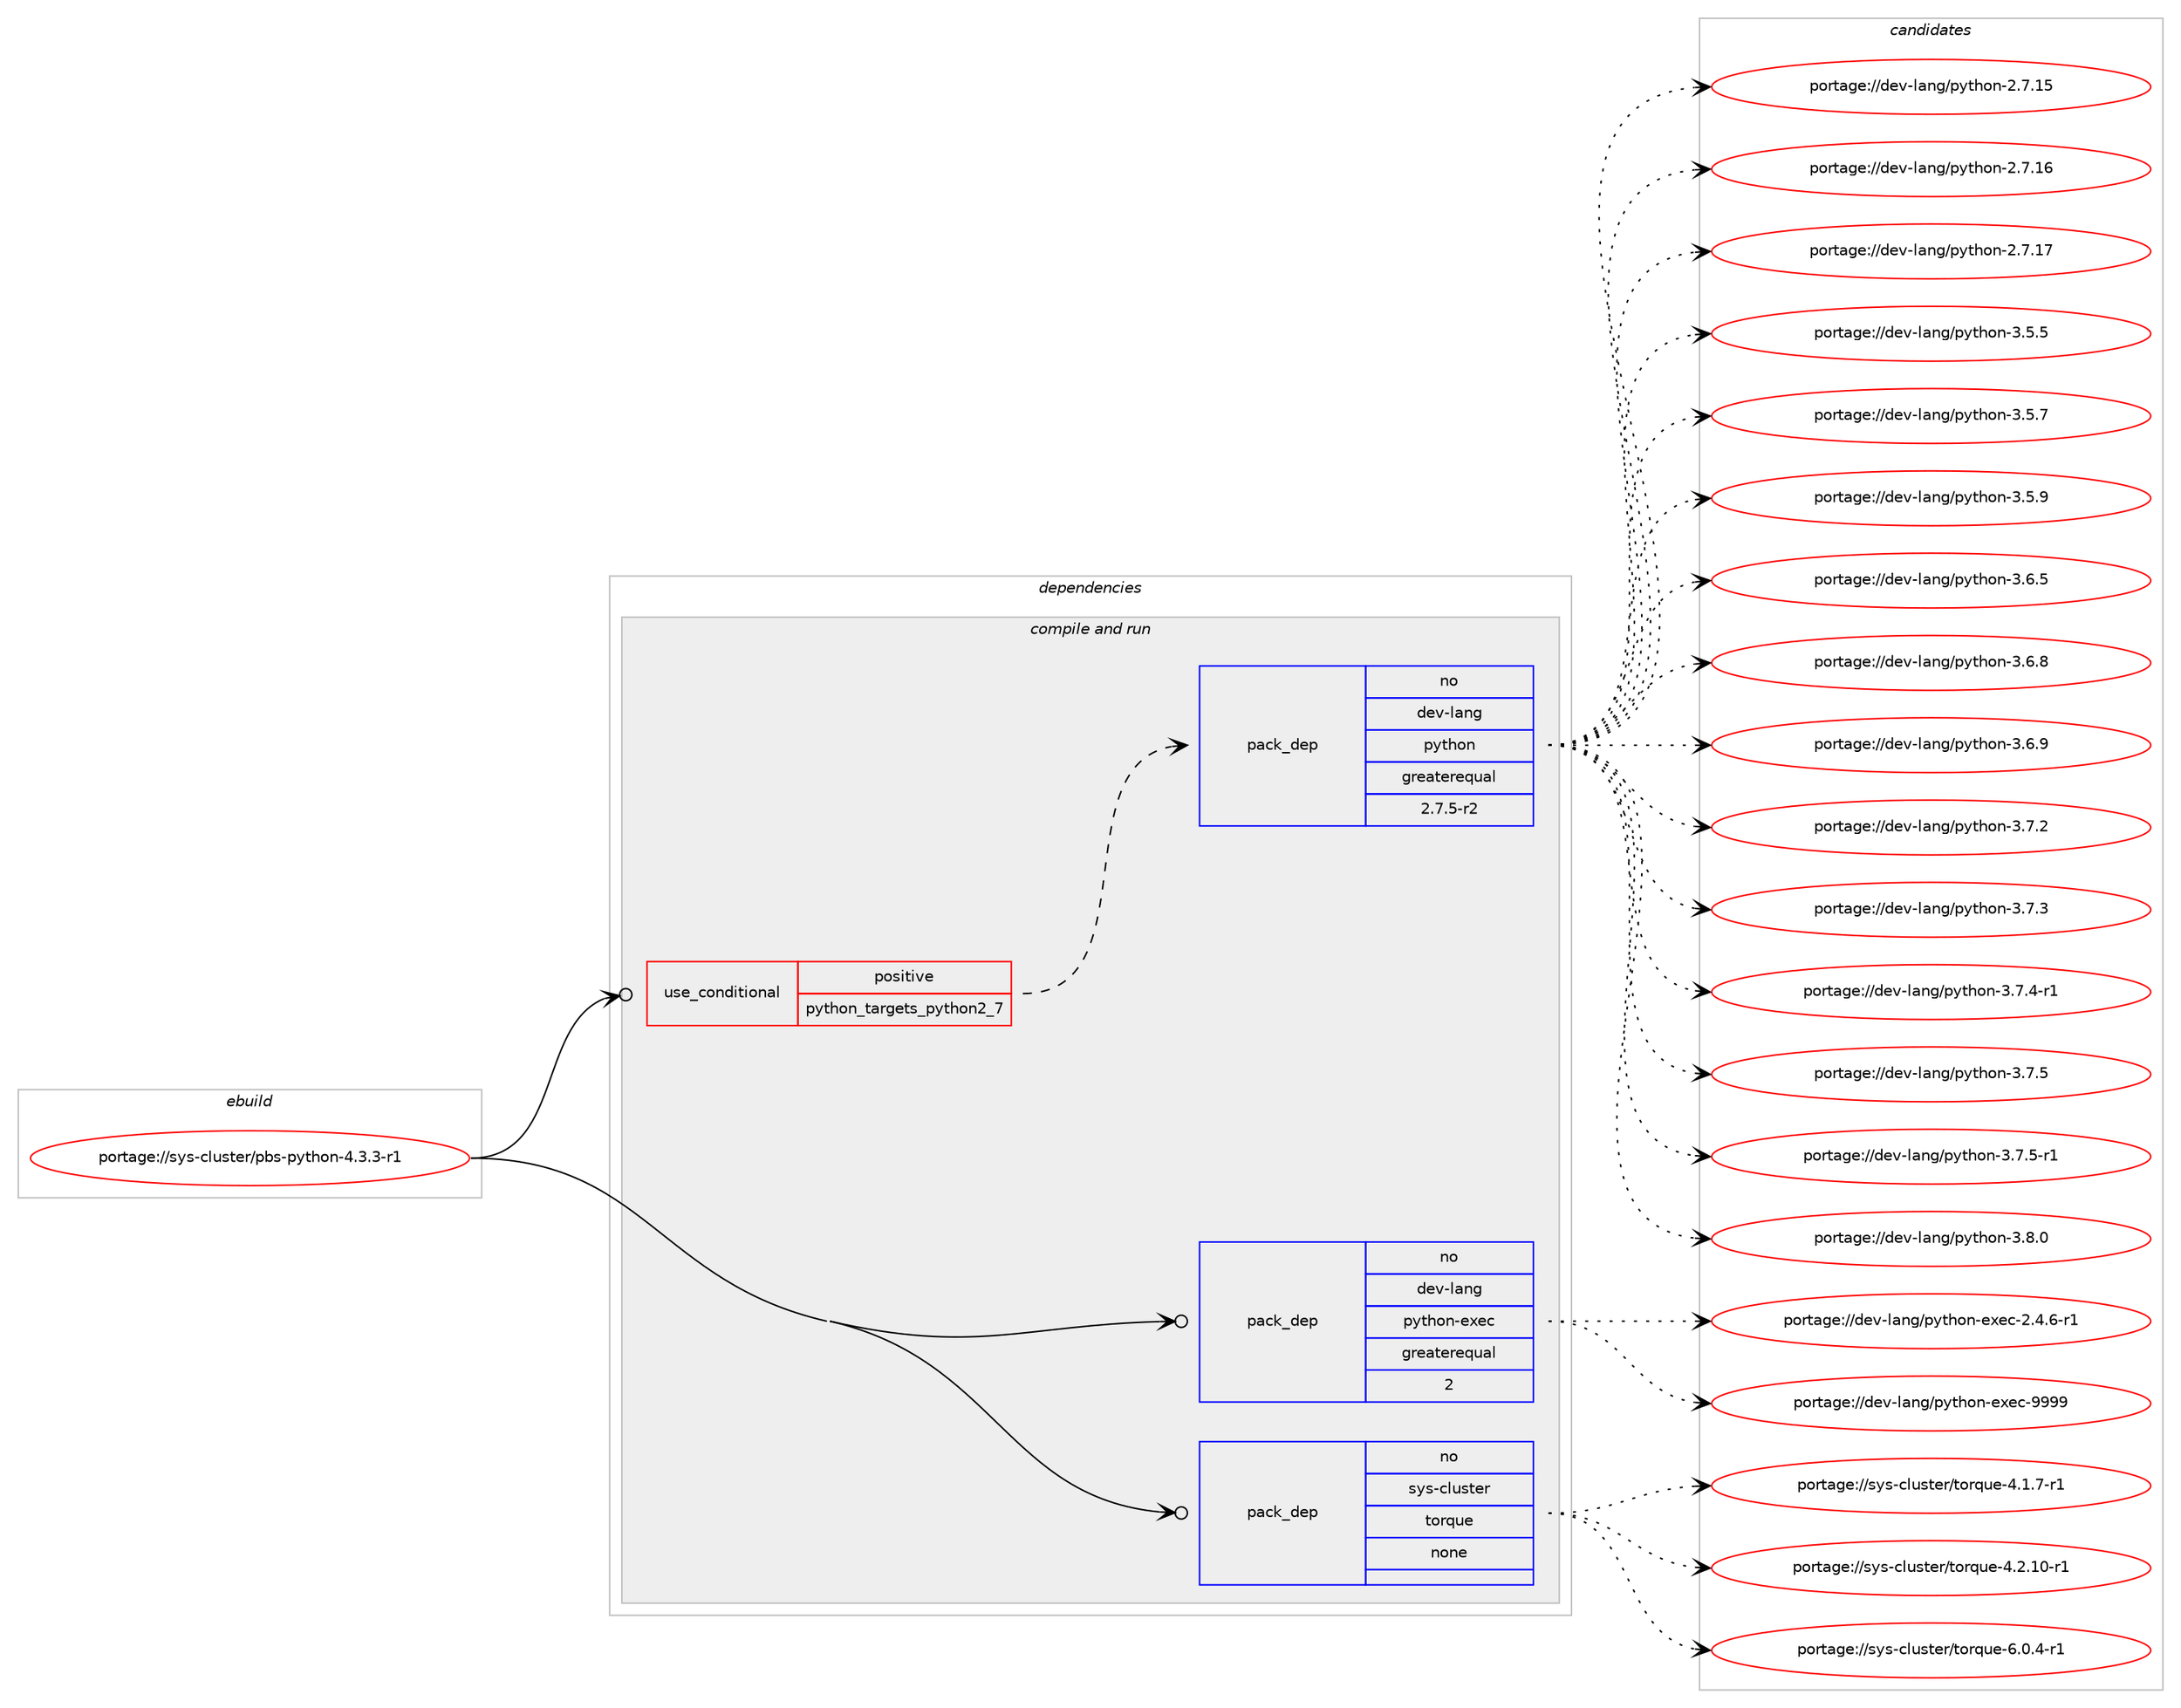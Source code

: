 digraph prolog {

# *************
# Graph options
# *************

newrank=true;
concentrate=true;
compound=true;
graph [rankdir=LR,fontname=Helvetica,fontsize=10,ranksep=1.5];#, ranksep=2.5, nodesep=0.2];
edge  [arrowhead=vee];
node  [fontname=Helvetica,fontsize=10];

# **********
# The ebuild
# **********

subgraph cluster_leftcol {
color=gray;
rank=same;
label=<<i>ebuild</i>>;
id [label="portage://sys-cluster/pbs-python-4.3.3-r1", color=red, width=4, href="../sys-cluster/pbs-python-4.3.3-r1.svg"];
}

# ****************
# The dependencies
# ****************

subgraph cluster_midcol {
color=gray;
label=<<i>dependencies</i>>;
subgraph cluster_compile {
fillcolor="#eeeeee";
style=filled;
label=<<i>compile</i>>;
}
subgraph cluster_compileandrun {
fillcolor="#eeeeee";
style=filled;
label=<<i>compile and run</i>>;
subgraph cond101889 {
dependency420511 [label=<<TABLE BORDER="0" CELLBORDER="1" CELLSPACING="0" CELLPADDING="4"><TR><TD ROWSPAN="3" CELLPADDING="10">use_conditional</TD></TR><TR><TD>positive</TD></TR><TR><TD>python_targets_python2_7</TD></TR></TABLE>>, shape=none, color=red];
subgraph pack311603 {
dependency420512 [label=<<TABLE BORDER="0" CELLBORDER="1" CELLSPACING="0" CELLPADDING="4" WIDTH="220"><TR><TD ROWSPAN="6" CELLPADDING="30">pack_dep</TD></TR><TR><TD WIDTH="110">no</TD></TR><TR><TD>dev-lang</TD></TR><TR><TD>python</TD></TR><TR><TD>greaterequal</TD></TR><TR><TD>2.7.5-r2</TD></TR></TABLE>>, shape=none, color=blue];
}
dependency420511:e -> dependency420512:w [weight=20,style="dashed",arrowhead="vee"];
}
id:e -> dependency420511:w [weight=20,style="solid",arrowhead="odotvee"];
subgraph pack311604 {
dependency420513 [label=<<TABLE BORDER="0" CELLBORDER="1" CELLSPACING="0" CELLPADDING="4" WIDTH="220"><TR><TD ROWSPAN="6" CELLPADDING="30">pack_dep</TD></TR><TR><TD WIDTH="110">no</TD></TR><TR><TD>dev-lang</TD></TR><TR><TD>python-exec</TD></TR><TR><TD>greaterequal</TD></TR><TR><TD>2</TD></TR></TABLE>>, shape=none, color=blue];
}
id:e -> dependency420513:w [weight=20,style="solid",arrowhead="odotvee"];
subgraph pack311605 {
dependency420514 [label=<<TABLE BORDER="0" CELLBORDER="1" CELLSPACING="0" CELLPADDING="4" WIDTH="220"><TR><TD ROWSPAN="6" CELLPADDING="30">pack_dep</TD></TR><TR><TD WIDTH="110">no</TD></TR><TR><TD>sys-cluster</TD></TR><TR><TD>torque</TD></TR><TR><TD>none</TD></TR><TR><TD></TD></TR></TABLE>>, shape=none, color=blue];
}
id:e -> dependency420514:w [weight=20,style="solid",arrowhead="odotvee"];
}
subgraph cluster_run {
fillcolor="#eeeeee";
style=filled;
label=<<i>run</i>>;
}
}

# **************
# The candidates
# **************

subgraph cluster_choices {
rank=same;
color=gray;
label=<<i>candidates</i>>;

subgraph choice311603 {
color=black;
nodesep=1;
choiceportage10010111845108971101034711212111610411111045504655464953 [label="portage://dev-lang/python-2.7.15", color=red, width=4,href="../dev-lang/python-2.7.15.svg"];
choiceportage10010111845108971101034711212111610411111045504655464954 [label="portage://dev-lang/python-2.7.16", color=red, width=4,href="../dev-lang/python-2.7.16.svg"];
choiceportage10010111845108971101034711212111610411111045504655464955 [label="portage://dev-lang/python-2.7.17", color=red, width=4,href="../dev-lang/python-2.7.17.svg"];
choiceportage100101118451089711010347112121116104111110455146534653 [label="portage://dev-lang/python-3.5.5", color=red, width=4,href="../dev-lang/python-3.5.5.svg"];
choiceportage100101118451089711010347112121116104111110455146534655 [label="portage://dev-lang/python-3.5.7", color=red, width=4,href="../dev-lang/python-3.5.7.svg"];
choiceportage100101118451089711010347112121116104111110455146534657 [label="portage://dev-lang/python-3.5.9", color=red, width=4,href="../dev-lang/python-3.5.9.svg"];
choiceportage100101118451089711010347112121116104111110455146544653 [label="portage://dev-lang/python-3.6.5", color=red, width=4,href="../dev-lang/python-3.6.5.svg"];
choiceportage100101118451089711010347112121116104111110455146544656 [label="portage://dev-lang/python-3.6.8", color=red, width=4,href="../dev-lang/python-3.6.8.svg"];
choiceportage100101118451089711010347112121116104111110455146544657 [label="portage://dev-lang/python-3.6.9", color=red, width=4,href="../dev-lang/python-3.6.9.svg"];
choiceportage100101118451089711010347112121116104111110455146554650 [label="portage://dev-lang/python-3.7.2", color=red, width=4,href="../dev-lang/python-3.7.2.svg"];
choiceportage100101118451089711010347112121116104111110455146554651 [label="portage://dev-lang/python-3.7.3", color=red, width=4,href="../dev-lang/python-3.7.3.svg"];
choiceportage1001011184510897110103471121211161041111104551465546524511449 [label="portage://dev-lang/python-3.7.4-r1", color=red, width=4,href="../dev-lang/python-3.7.4-r1.svg"];
choiceportage100101118451089711010347112121116104111110455146554653 [label="portage://dev-lang/python-3.7.5", color=red, width=4,href="../dev-lang/python-3.7.5.svg"];
choiceportage1001011184510897110103471121211161041111104551465546534511449 [label="portage://dev-lang/python-3.7.5-r1", color=red, width=4,href="../dev-lang/python-3.7.5-r1.svg"];
choiceportage100101118451089711010347112121116104111110455146564648 [label="portage://dev-lang/python-3.8.0", color=red, width=4,href="../dev-lang/python-3.8.0.svg"];
dependency420512:e -> choiceportage10010111845108971101034711212111610411111045504655464953:w [style=dotted,weight="100"];
dependency420512:e -> choiceportage10010111845108971101034711212111610411111045504655464954:w [style=dotted,weight="100"];
dependency420512:e -> choiceportage10010111845108971101034711212111610411111045504655464955:w [style=dotted,weight="100"];
dependency420512:e -> choiceportage100101118451089711010347112121116104111110455146534653:w [style=dotted,weight="100"];
dependency420512:e -> choiceportage100101118451089711010347112121116104111110455146534655:w [style=dotted,weight="100"];
dependency420512:e -> choiceportage100101118451089711010347112121116104111110455146534657:w [style=dotted,weight="100"];
dependency420512:e -> choiceportage100101118451089711010347112121116104111110455146544653:w [style=dotted,weight="100"];
dependency420512:e -> choiceportage100101118451089711010347112121116104111110455146544656:w [style=dotted,weight="100"];
dependency420512:e -> choiceportage100101118451089711010347112121116104111110455146544657:w [style=dotted,weight="100"];
dependency420512:e -> choiceportage100101118451089711010347112121116104111110455146554650:w [style=dotted,weight="100"];
dependency420512:e -> choiceportage100101118451089711010347112121116104111110455146554651:w [style=dotted,weight="100"];
dependency420512:e -> choiceportage1001011184510897110103471121211161041111104551465546524511449:w [style=dotted,weight="100"];
dependency420512:e -> choiceportage100101118451089711010347112121116104111110455146554653:w [style=dotted,weight="100"];
dependency420512:e -> choiceportage1001011184510897110103471121211161041111104551465546534511449:w [style=dotted,weight="100"];
dependency420512:e -> choiceportage100101118451089711010347112121116104111110455146564648:w [style=dotted,weight="100"];
}
subgraph choice311604 {
color=black;
nodesep=1;
choiceportage10010111845108971101034711212111610411111045101120101994550465246544511449 [label="portage://dev-lang/python-exec-2.4.6-r1", color=red, width=4,href="../dev-lang/python-exec-2.4.6-r1.svg"];
choiceportage10010111845108971101034711212111610411111045101120101994557575757 [label="portage://dev-lang/python-exec-9999", color=red, width=4,href="../dev-lang/python-exec-9999.svg"];
dependency420513:e -> choiceportage10010111845108971101034711212111610411111045101120101994550465246544511449:w [style=dotted,weight="100"];
dependency420513:e -> choiceportage10010111845108971101034711212111610411111045101120101994557575757:w [style=dotted,weight="100"];
}
subgraph choice311605 {
color=black;
nodesep=1;
choiceportage1151211154599108117115116101114471161111141131171014552464946554511449 [label="portage://sys-cluster/torque-4.1.7-r1", color=red, width=4,href="../sys-cluster/torque-4.1.7-r1.svg"];
choiceportage115121115459910811711511610111447116111114113117101455246504649484511449 [label="portage://sys-cluster/torque-4.2.10-r1", color=red, width=4,href="../sys-cluster/torque-4.2.10-r1.svg"];
choiceportage1151211154599108117115116101114471161111141131171014554464846524511449 [label="portage://sys-cluster/torque-6.0.4-r1", color=red, width=4,href="../sys-cluster/torque-6.0.4-r1.svg"];
dependency420514:e -> choiceportage1151211154599108117115116101114471161111141131171014552464946554511449:w [style=dotted,weight="100"];
dependency420514:e -> choiceportage115121115459910811711511610111447116111114113117101455246504649484511449:w [style=dotted,weight="100"];
dependency420514:e -> choiceportage1151211154599108117115116101114471161111141131171014554464846524511449:w [style=dotted,weight="100"];
}
}

}

